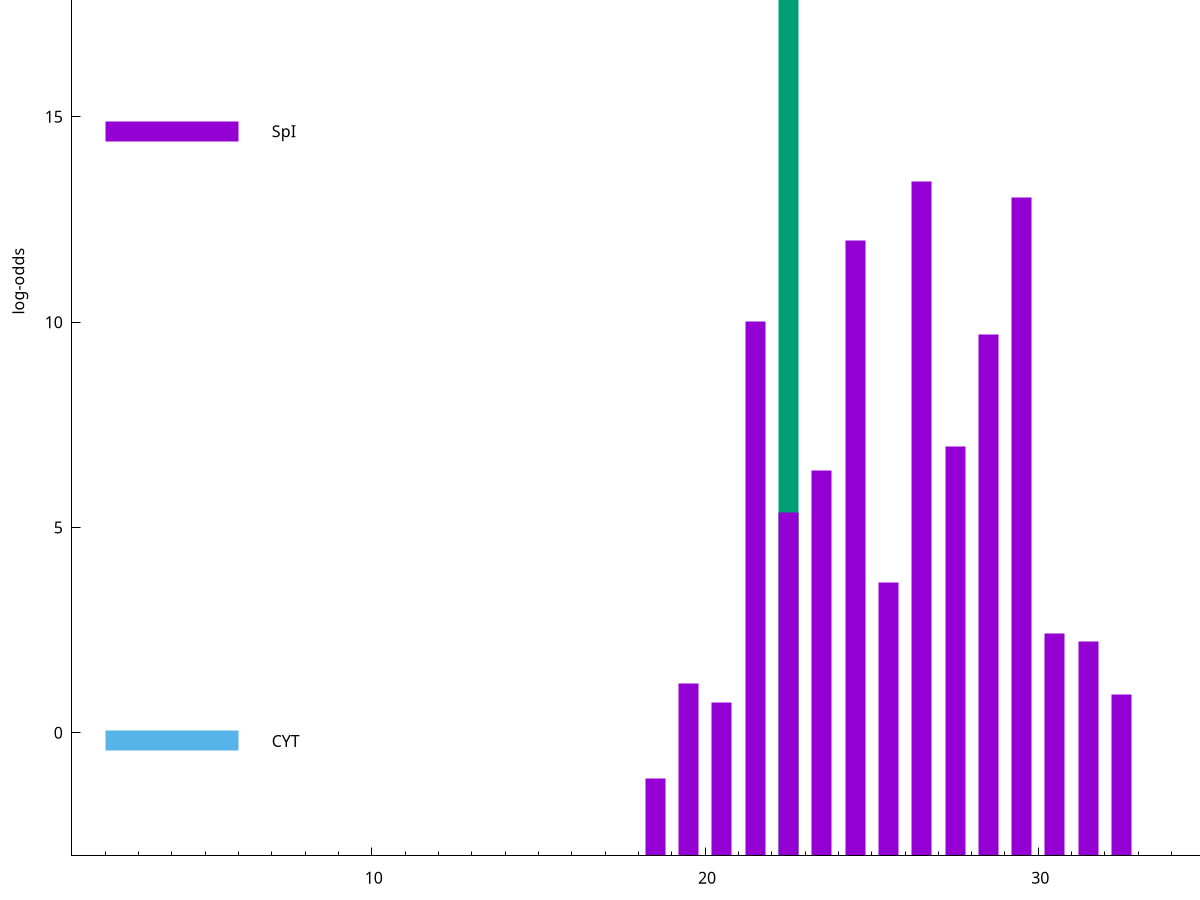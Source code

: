 set title "LipoP predictions for SRR4017854.gff"
set size 2., 1.4
set xrange [1:70] 
set mxtics 10
set yrange [-3:25]
set y2range [0:28]
set ylabel "log-odds"
set term postscript eps color solid "Helvetica" 30
set output "SRR4017854.gff6.eps"
set arrow from 2,19.1906 to 6,19.1906 nohead lt 2 lw 20
set label "SpII" at 7,19.1906
set arrow from 2,14.6473 to 6,14.6473 nohead lt 1 lw 20
set label "SpI" at 7,14.6473
set arrow from 2,-0.200913 to 6,-0.200913 nohead lt 3 lw 20
set label "CYT" at 7,-0.200913
set arrow from 2,19.1906 to 6,19.1906 nohead lt 2 lw 20
set label "SpII" at 7,19.1906
# NOTE: The scores below are the log-odds scores with the threshold
# NOTE: subtracted (a hack to make gnuplot make the histogram all
# NOTE: look nice).
plot "-" axes x1y2 title "" with impulses lt 2 lw 20, "-" axes x1y2 title "" with impulses lt 1 lw 20
22.500000 22.190600
e
26.500000 16.436300
29.500000 16.034600
24.500000 14.981600
21.500000 13.015700
28.500000 12.689620
27.500000 9.983280
23.500000 9.388930
22.500000 8.374910
25.500000 6.671220
30.500000 5.422590
31.500000 5.212620
19.500000 4.211360
32.500000 3.938115
20.500000 3.745000
18.500000 1.897220
e
exit
